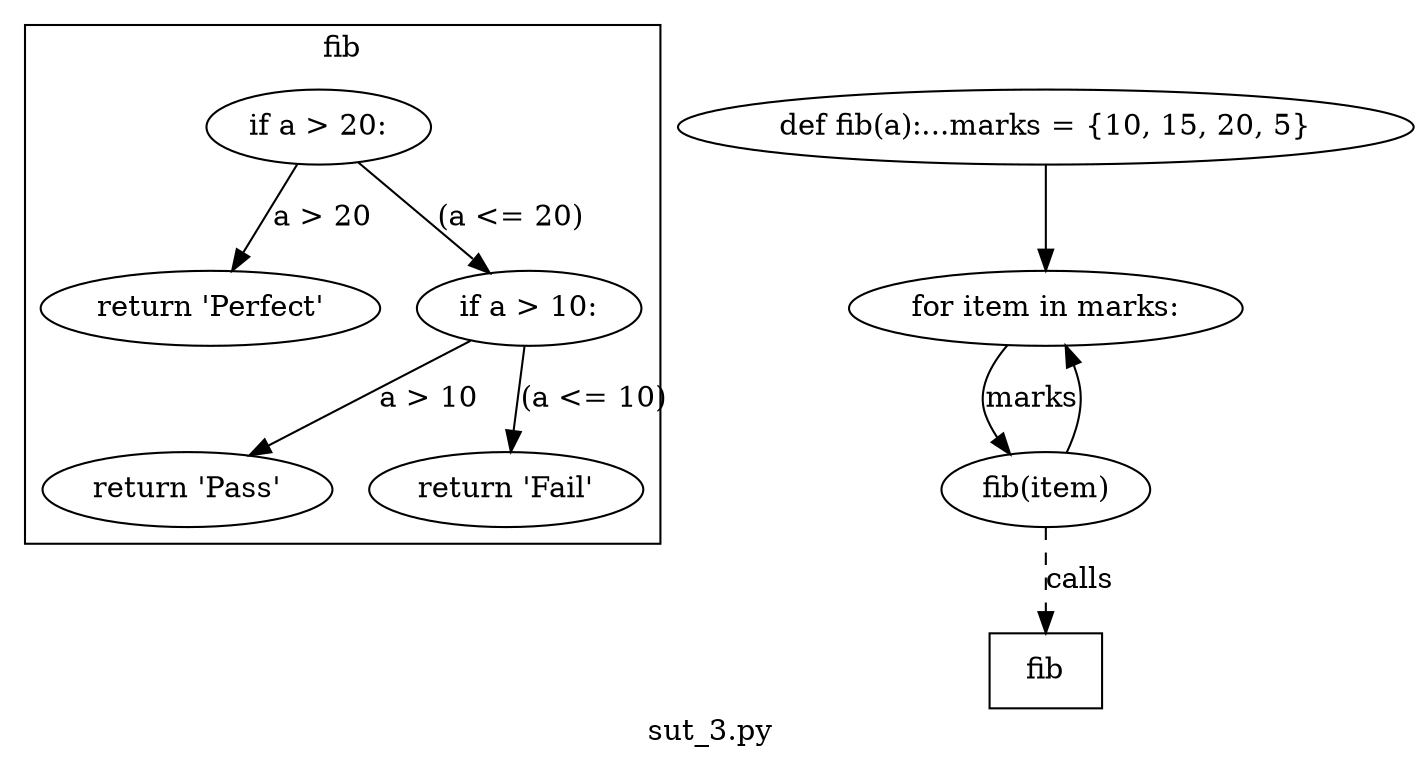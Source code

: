 digraph "clustersut_3.py" {
	graph [bb="0,0,543.74,359",
		label="sut_3.py",
		lheight=0.21,
		lp="271.87,11.5",
		lwidth=0.68
	];
	node [label="\N"];
	subgraph clusterfib {
		graph [bb="287.74,102,535.74,351",
			label=fib,
			lheight=0.21,
			lp="411.74,339.5",
			lwidth=0.22
		];
		3	[height=0.5,
			label="if a > 20:",
			pos="402.74,302",
			width=1.1916];
		4	[height=0.5,
			label="return 'Perfect'",
			pos="359.74,215",
			width=1.7693];
		3 -> 4	[label="a > 20",
			lp="401.74,258.5",
			pos="e,368.36,233.05 394.24,284.21 388.16,272.18 379.85,255.75 372.9,242.03"];
		5	[height=0.5,
			label="if a > 10:",
			pos="484.74,215",
			width=1.1916];
		3 -> 5	[label="(a <= 20)",
			lp="474.24,258.5",
			pos="e,469.38,231.92 418.16,285.01 430.65,272.07 448.4,253.67 462.43,239.12"];
		7	[height=0.5,
			label="return 'Pass'",
			pos="350.74,128",
			width=1.5346];
		5 -> 7	[label="a > 10",
			lp="443.74,171.5",
			pos="e,374.94,144.35 462.01,199.58 440.46,185.91 407.86,165.23 383.5,149.78"];
		9	[height=0.5,
			label="return 'Fail'",
			pos="475.74,128",
			width=1.4263];
		5 -> 9	[label="(a <= 10)",
			lp="507.24,171.5",
			pos="e,477.56,146.18 482.92,196.8 481.68,185.16 480.03,169.55 478.62,156.24"];
	}
	1	[height=0.5,
		label="def fib(a):...marks = {10, 15, 20, 5}",
		pos="139.74,302",
		width=3.8816];
	13	[height=0.5,
		label="for item in marks:",
		pos="139.74,215",
		width=2.0582];
	1 -> 13	[pos="e,139.74,233.18 139.74,283.8 139.74,272.16 139.74,256.55 139.74,243.24"];
	14	[height=0.5,
		label="fib(item)",
		pos="139.74,128",
		width=1.1555];
	13 -> 14	[label=marks,
		lp="129.74,171.5",
		pos="e,123.55,144.59 123.21,197.18 118.96,191.8 114.97,185.54 112.74,179 109.7,170.09 112.68,160.87 117.62,152.81"];
	14 -> 13	[pos="e,146.68,196.98 146.17,145.84 148.03,151.52 149.81,157.96 150.74,164 151.91,171.61 151.02,179.8 149.34,187.29"];
	"14_calls"	[height=0.5,
		label=fib,
		pos="139.74,41",
		shape=box,
		width=0.75];
	14 -> "14_calls"	[label=calls,
		lp="152.24,84.5",
		pos="e,139.74,59.175 139.74,109.8 139.74,98.163 139.74,82.548 139.74,69.237",
		style=dashed];
}
